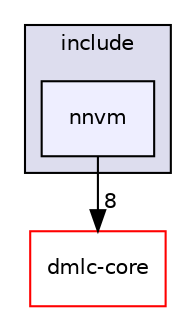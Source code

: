 digraph "/work/mxnet/3rdparty/tvm/nnvm/include/nnvm" {
  compound=true
  node [ fontsize="10", fontname="Helvetica"];
  edge [ labelfontsize="10", labelfontname="Helvetica"];
  subgraph clusterdir_564b1b3930cee8f0cd6786ede046ff35 {
    graph [ bgcolor="#ddddee", pencolor="black", label="include" fontname="Helvetica", fontsize="10", URL="dir_564b1b3930cee8f0cd6786ede046ff35.html"]
  dir_aadb892b7c99db7e2c3fc68a6c967545 [shape=box, label="nnvm", style="filled", fillcolor="#eeeeff", pencolor="black", URL="dir_aadb892b7c99db7e2c3fc68a6c967545.html"];
  }
  dir_82e31a22178767beedddc7597fd1ecb6 [shape=box label="dmlc-core" fillcolor="white" style="filled" color="red" URL="dir_82e31a22178767beedddc7597fd1ecb6.html"];
  dir_aadb892b7c99db7e2c3fc68a6c967545->dir_82e31a22178767beedddc7597fd1ecb6 [headlabel="8", labeldistance=1.5 headhref="dir_000014_000004.html"];
}
